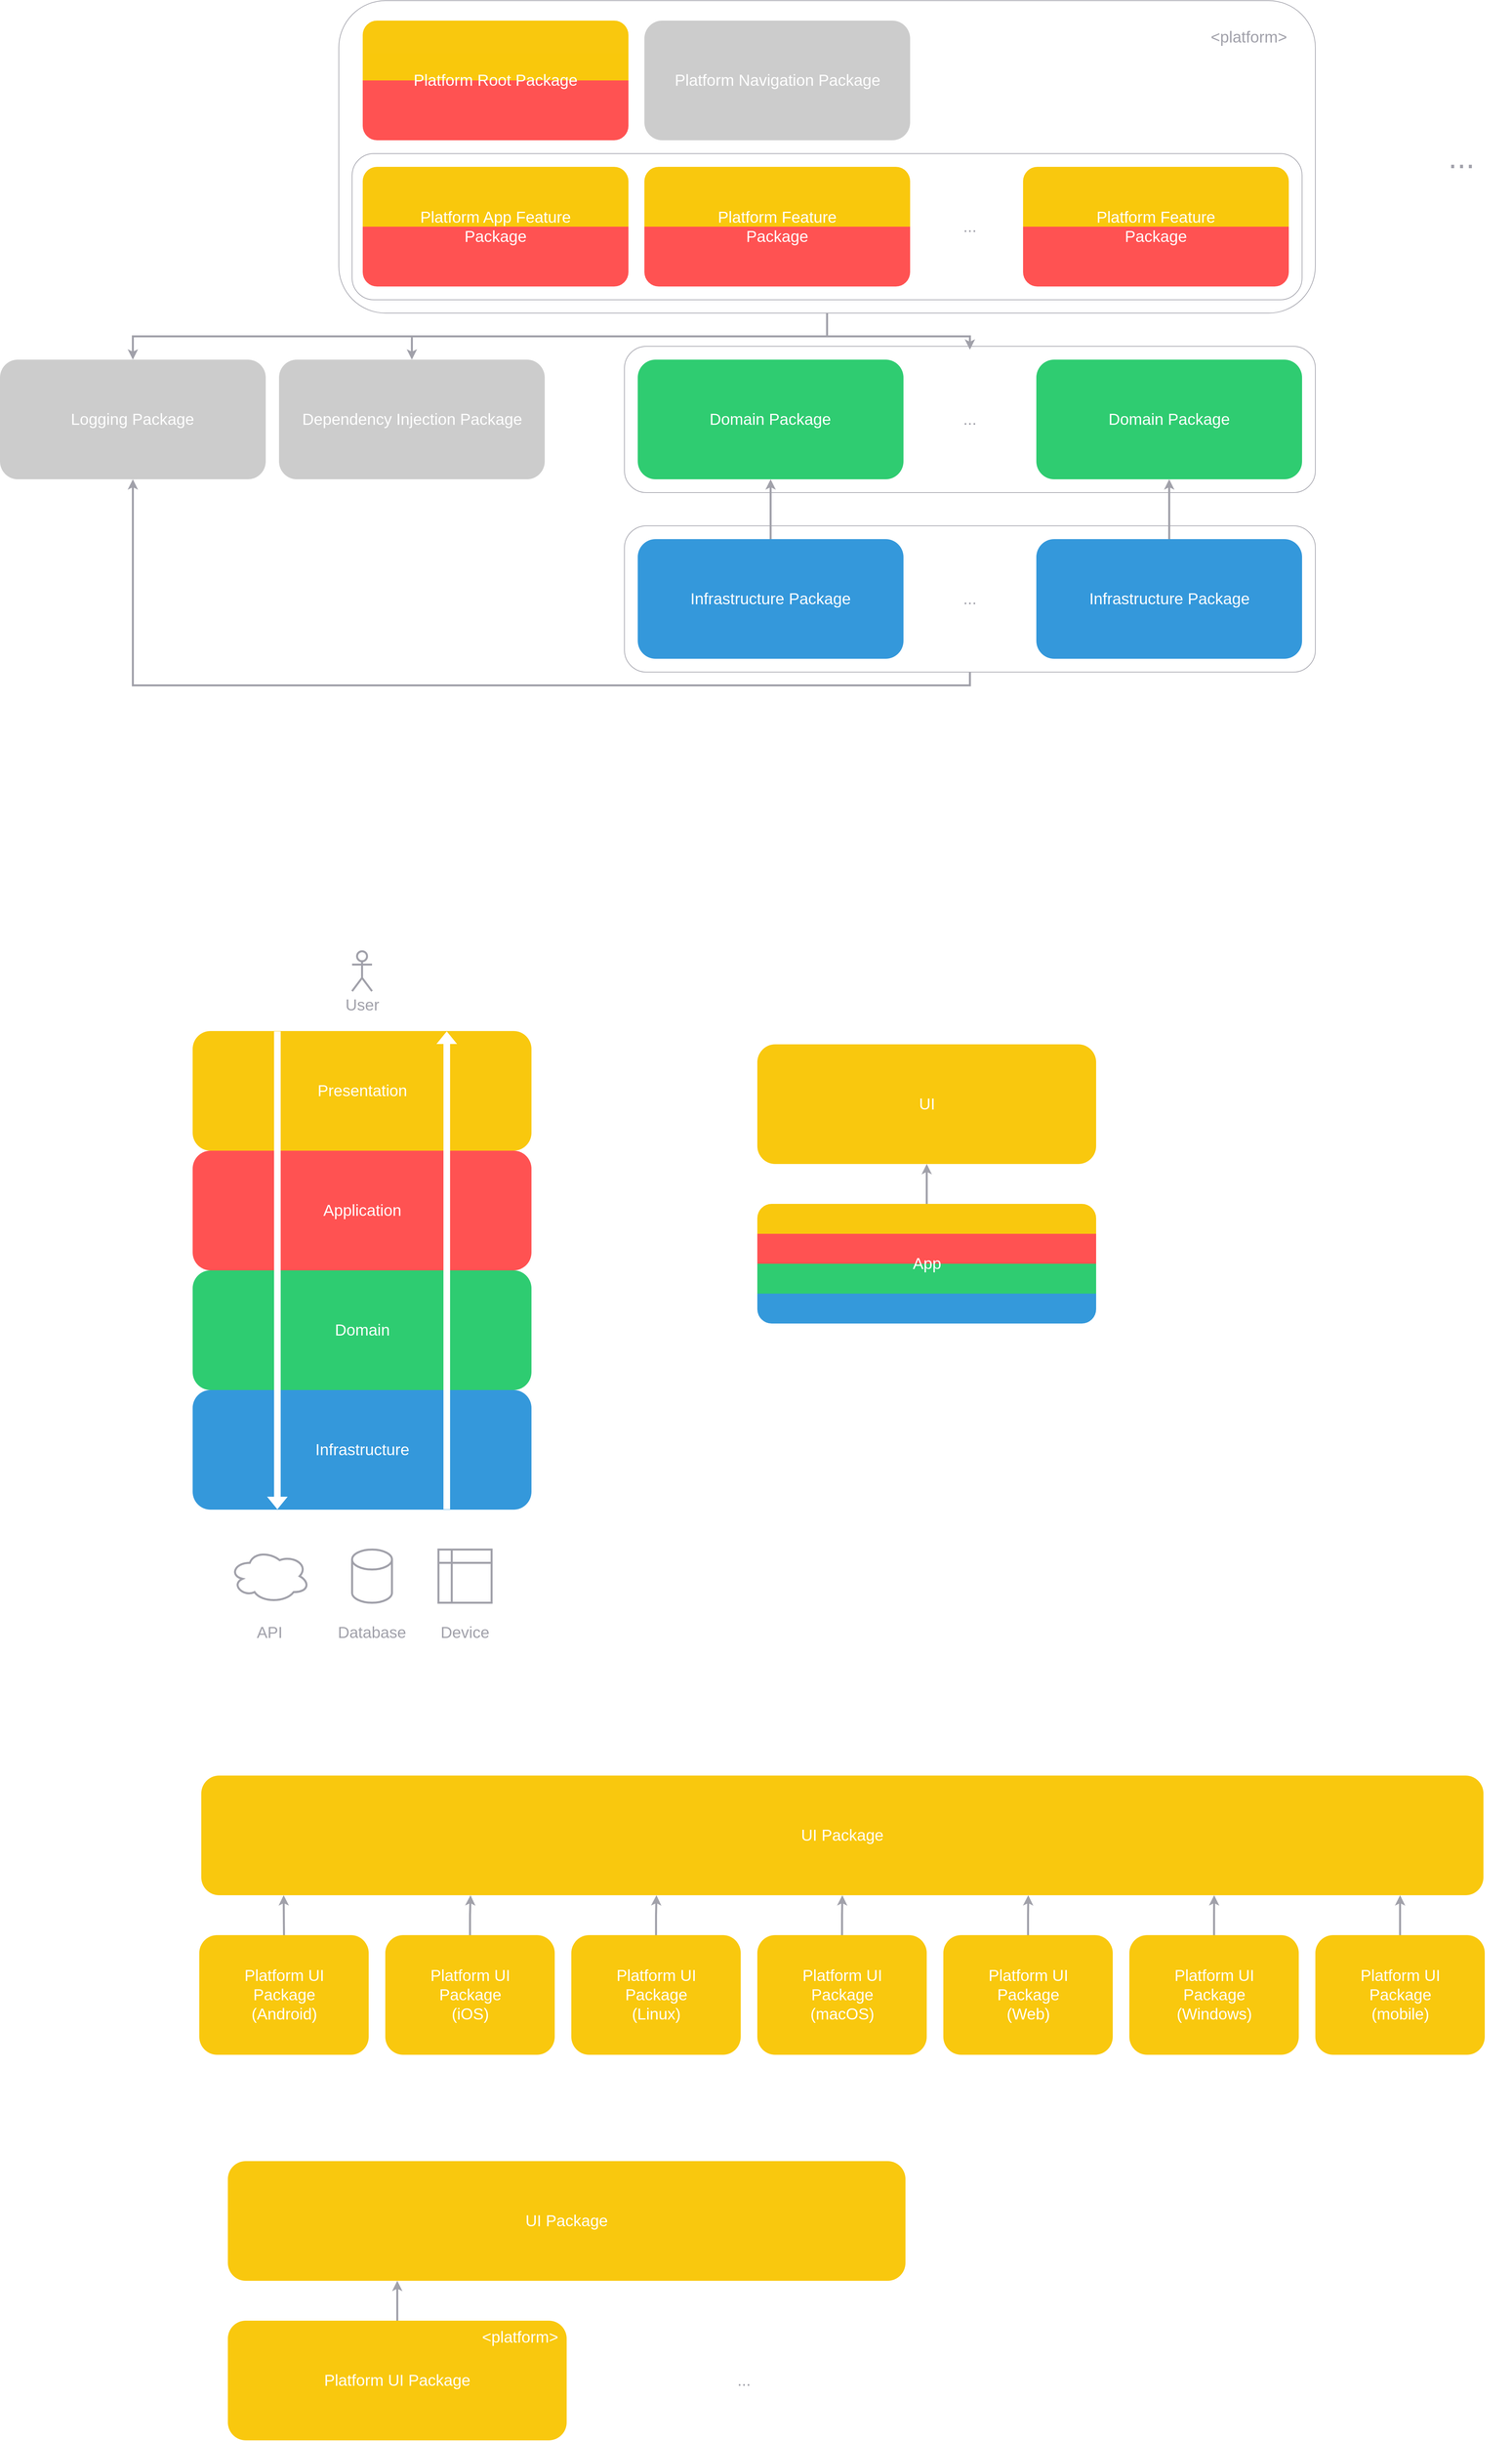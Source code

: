 <mxfile version="21.2.1" type="device">
  <diagram name="Seite-1" id="CQYHk89GWrRvfhB-j-TM">
    <mxGraphModel dx="7315" dy="4201" grid="1" gridSize="10" guides="1" tooltips="1" connect="1" arrows="1" fold="1" page="1" pageScale="1" pageWidth="827" pageHeight="1169" math="0" shadow="0">
      <root>
        <mxCell id="0" />
        <mxCell id="1" parent="0" />
        <mxCell id="Qa8hO3EmP1lbb9F087W9-24" value="" style="group" vertex="1" connectable="0" parent="1">
          <mxGeometry x="-3070" y="-680" width="510" height="1040" as="geometry" />
        </mxCell>
        <mxCell id="Qa8hO3EmP1lbb9F087W9-1" value="" style="group" vertex="1" connectable="0" parent="Qa8hO3EmP1lbb9F087W9-24">
          <mxGeometry y="120" width="510" height="720" as="geometry" />
        </mxCell>
        <mxCell id="Qa8hO3EmP1lbb9F087W9-2" value="" style="rounded=1;whiteSpace=wrap;html=1;fillColor=#F9C80E;strokeColor=none;" vertex="1" parent="Qa8hO3EmP1lbb9F087W9-1">
          <mxGeometry width="510" height="180" as="geometry" />
        </mxCell>
        <mxCell id="Qa8hO3EmP1lbb9F087W9-3" value="" style="rounded=1;whiteSpace=wrap;html=1;fillColor=#FF5252;strokeColor=none;" vertex="1" parent="Qa8hO3EmP1lbb9F087W9-1">
          <mxGeometry y="180" width="510" height="180" as="geometry" />
        </mxCell>
        <mxCell id="Qa8hO3EmP1lbb9F087W9-4" value="" style="rounded=1;whiteSpace=wrap;html=1;fillColor=#2ECC71;strokeColor=none;" vertex="1" parent="Qa8hO3EmP1lbb9F087W9-1">
          <mxGeometry y="360" width="510" height="180" as="geometry" />
        </mxCell>
        <mxCell id="Qa8hO3EmP1lbb9F087W9-5" value="" style="rounded=1;whiteSpace=wrap;html=1;fillColor=#3498DB;strokeColor=none;" vertex="1" parent="Qa8hO3EmP1lbb9F087W9-1">
          <mxGeometry y="540" width="510" height="180" as="geometry" />
        </mxCell>
        <mxCell id="Qa8hO3EmP1lbb9F087W9-6" value="&lt;font color=&quot;#ffffff&quot; style=&quot;font-size: 24px;&quot;&gt;Presentation&lt;/font&gt;" style="text;html=1;strokeColor=none;fillColor=none;align=center;verticalAlign=middle;whiteSpace=wrap;rounded=0;" vertex="1" parent="Qa8hO3EmP1lbb9F087W9-1">
          <mxGeometry x="172.5" y="75" width="165" height="30" as="geometry" />
        </mxCell>
        <mxCell id="Qa8hO3EmP1lbb9F087W9-7" value="&lt;font color=&quot;#ffffff&quot; style=&quot;font-size: 24px;&quot;&gt;Application&lt;/font&gt;" style="text;html=1;strokeColor=none;fillColor=none;align=center;verticalAlign=middle;whiteSpace=wrap;rounded=0;" vertex="1" parent="Qa8hO3EmP1lbb9F087W9-1">
          <mxGeometry x="172.5" y="255" width="165" height="30" as="geometry" />
        </mxCell>
        <mxCell id="Qa8hO3EmP1lbb9F087W9-8" value="&lt;font color=&quot;#ffffff&quot; style=&quot;font-size: 24px;&quot;&gt;Domain&lt;/font&gt;" style="text;html=1;strokeColor=none;fillColor=none;align=center;verticalAlign=middle;whiteSpace=wrap;rounded=0;" vertex="1" parent="Qa8hO3EmP1lbb9F087W9-1">
          <mxGeometry x="172.5" y="435" width="165" height="30" as="geometry" />
        </mxCell>
        <mxCell id="Qa8hO3EmP1lbb9F087W9-9" value="&lt;font color=&quot;#ffffff&quot; style=&quot;font-size: 24px;&quot;&gt;Infrastructure&lt;/font&gt;" style="text;html=1;strokeColor=none;fillColor=none;align=center;verticalAlign=middle;whiteSpace=wrap;rounded=0;" vertex="1" parent="Qa8hO3EmP1lbb9F087W9-1">
          <mxGeometry x="172.5" y="615" width="165" height="30" as="geometry" />
        </mxCell>
        <mxCell id="Qa8hO3EmP1lbb9F087W9-10" value="" style="shape=flexArrow;endArrow=classic;html=1;rounded=0;exitX=0.25;exitY=0;exitDx=0;exitDy=0;entryX=0.25;entryY=1;entryDx=0;entryDy=0;fillColor=default;strokeColor=none;" edge="1" parent="Qa8hO3EmP1lbb9F087W9-1" source="Qa8hO3EmP1lbb9F087W9-2" target="Qa8hO3EmP1lbb9F087W9-5">
          <mxGeometry width="50" height="50" relative="1" as="geometry">
            <mxPoint x="450" y="390" as="sourcePoint" />
            <mxPoint x="500" y="340" as="targetPoint" />
          </mxGeometry>
        </mxCell>
        <mxCell id="Qa8hO3EmP1lbb9F087W9-11" value="" style="shape=flexArrow;endArrow=classic;html=1;rounded=0;exitX=0.75;exitY=1;exitDx=0;exitDy=0;entryX=0.75;entryY=0;entryDx=0;entryDy=0;strokeColor=none;fillColor=default;" edge="1" parent="Qa8hO3EmP1lbb9F087W9-1" source="Qa8hO3EmP1lbb9F087W9-5" target="Qa8hO3EmP1lbb9F087W9-2">
          <mxGeometry width="50" height="50" relative="1" as="geometry">
            <mxPoint x="450" y="390" as="sourcePoint" />
            <mxPoint x="500" y="340" as="targetPoint" />
          </mxGeometry>
        </mxCell>
        <mxCell id="Qa8hO3EmP1lbb9F087W9-12" value="&lt;font color=&quot;#a1a1aa&quot; style=&quot;font-size: 24px;&quot;&gt;User&lt;/font&gt;" style="shape=umlActor;verticalLabelPosition=bottom;verticalAlign=top;html=1;outlineConnect=0;strokeWidth=3;strokeColor=#A1A1AA;fillColor=none;" vertex="1" parent="Qa8hO3EmP1lbb9F087W9-24">
          <mxGeometry x="240" width="30" height="60" as="geometry" />
        </mxCell>
        <mxCell id="Qa8hO3EmP1lbb9F087W9-15" value="" style="ellipse;shape=cloud;whiteSpace=wrap;html=1;strokeWidth=3;strokeColor=#A1A1AA;fillColor=none;" vertex="1" parent="Qa8hO3EmP1lbb9F087W9-24">
          <mxGeometry x="56" y="900" width="120" height="80" as="geometry" />
        </mxCell>
        <mxCell id="Qa8hO3EmP1lbb9F087W9-16" value="" style="shape=cylinder3;whiteSpace=wrap;html=1;boundedLbl=1;backgroundOutline=1;size=15;strokeWidth=3;strokeColor=#A1A1AA;fillColor=none;" vertex="1" parent="Qa8hO3EmP1lbb9F087W9-24">
          <mxGeometry x="240" y="900" width="60" height="80" as="geometry" />
        </mxCell>
        <mxCell id="Qa8hO3EmP1lbb9F087W9-17" value="" style="shape=internalStorage;whiteSpace=wrap;html=1;backgroundOutline=1;strokeWidth=3;strokeColor=#A1A1AA;fillColor=none;" vertex="1" parent="Qa8hO3EmP1lbb9F087W9-24">
          <mxGeometry x="370" y="900" width="80" height="80" as="geometry" />
        </mxCell>
        <mxCell id="Qa8hO3EmP1lbb9F087W9-18" value="&lt;font color=&quot;#a1a1aa&quot; style=&quot;font-size: 24px;&quot;&gt;API&lt;/font&gt;" style="text;html=1;strokeColor=none;fillColor=none;align=center;verticalAlign=middle;whiteSpace=wrap;rounded=0;" vertex="1" parent="Qa8hO3EmP1lbb9F087W9-24">
          <mxGeometry x="86" y="1010" width="60" height="30" as="geometry" />
        </mxCell>
        <mxCell id="Qa8hO3EmP1lbb9F087W9-22" value="&lt;font color=&quot;#a1a1aa&quot; style=&quot;font-size: 24px;&quot;&gt;Database&lt;/font&gt;" style="text;html=1;strokeColor=none;fillColor=none;align=center;verticalAlign=middle;whiteSpace=wrap;rounded=0;" vertex="1" parent="Qa8hO3EmP1lbb9F087W9-24">
          <mxGeometry x="240" y="1010" width="60" height="30" as="geometry" />
        </mxCell>
        <mxCell id="Qa8hO3EmP1lbb9F087W9-23" value="&lt;span style=&quot;font-size: 24px;&quot;&gt;&lt;font color=&quot;#a1a1aa&quot;&gt;Device&lt;/font&gt;&lt;/span&gt;" style="text;html=1;strokeColor=none;fillColor=none;align=center;verticalAlign=middle;whiteSpace=wrap;rounded=0;" vertex="1" parent="Qa8hO3EmP1lbb9F087W9-24">
          <mxGeometry x="380" y="1010" width="60" height="30" as="geometry" />
        </mxCell>
        <mxCell id="Qa8hO3EmP1lbb9F087W9-37" value="" style="group" vertex="1" connectable="0" parent="1">
          <mxGeometry x="-2220" y="-540" width="510" height="420" as="geometry" />
        </mxCell>
        <mxCell id="Qa8hO3EmP1lbb9F087W9-33" value="" style="group" vertex="1" connectable="0" parent="Qa8hO3EmP1lbb9F087W9-37">
          <mxGeometry width="510" height="180" as="geometry" />
        </mxCell>
        <mxCell id="Qa8hO3EmP1lbb9F087W9-25" value="" style="rounded=1;whiteSpace=wrap;html=1;fillColor=#F9C80E;strokeColor=none;" vertex="1" parent="Qa8hO3EmP1lbb9F087W9-33">
          <mxGeometry width="510" height="180" as="geometry" />
        </mxCell>
        <mxCell id="Qa8hO3EmP1lbb9F087W9-32" value="&lt;font color=&quot;#ffffff&quot; style=&quot;font-size: 24px;&quot;&gt;UI&lt;/font&gt;" style="text;html=1;strokeColor=none;fillColor=none;align=center;verticalAlign=middle;whiteSpace=wrap;rounded=0;" vertex="1" parent="Qa8hO3EmP1lbb9F087W9-33">
          <mxGeometry x="172.5" y="75" width="165" height="30" as="geometry" />
        </mxCell>
        <mxCell id="Qa8hO3EmP1lbb9F087W9-35" value="" style="group;rounded=1;" vertex="1" connectable="0" parent="Qa8hO3EmP1lbb9F087W9-37">
          <mxGeometry y="240" width="510" height="180" as="geometry" />
        </mxCell>
        <mxCell id="Qa8hO3EmP1lbb9F087W9-28" value="" style="rounded=1;whiteSpace=wrap;html=1;fillColor=#3499db;strokeColor=none;container=0;arcSize=24;" vertex="1" parent="Qa8hO3EmP1lbb9F087W9-35">
          <mxGeometry y="90" width="510" height="90" as="geometry" />
        </mxCell>
        <mxCell id="Qa8hO3EmP1lbb9F087W9-29" value="" style="rounded=1;whiteSpace=wrap;html=1;fillColor=#F9C80E;strokeColor=none;container=0;arcSize=24;" vertex="1" parent="Qa8hO3EmP1lbb9F087W9-35">
          <mxGeometry width="510" height="90" as="geometry" />
        </mxCell>
        <mxCell id="Qa8hO3EmP1lbb9F087W9-27" value="" style="rounded=0;whiteSpace=wrap;html=1;fillColor=#2fcc71;strokeColor=none;container=0;" vertex="1" parent="Qa8hO3EmP1lbb9F087W9-35">
          <mxGeometry y="90" width="510" height="45" as="geometry" />
        </mxCell>
        <mxCell id="Qa8hO3EmP1lbb9F087W9-26" value="" style="rounded=0;whiteSpace=wrap;html=1;fillColor=#FF5252;strokeColor=none;container=0;" vertex="1" parent="Qa8hO3EmP1lbb9F087W9-35">
          <mxGeometry y="45" width="510" height="45" as="geometry" />
        </mxCell>
        <mxCell id="Qa8hO3EmP1lbb9F087W9-31" value="&lt;font color=&quot;#ffffff&quot; style=&quot;font-size: 24px;&quot;&gt;App&lt;/font&gt;" style="text;html=1;strokeColor=none;fillColor=none;align=center;verticalAlign=middle;whiteSpace=wrap;rounded=0;container=0;" vertex="1" parent="Qa8hO3EmP1lbb9F087W9-35">
          <mxGeometry x="172.5" y="75" width="165" height="30" as="geometry" />
        </mxCell>
        <mxCell id="Qa8hO3EmP1lbb9F087W9-36" style="edgeStyle=orthogonalEdgeStyle;rounded=0;orthogonalLoop=1;jettySize=auto;html=1;exitX=0.5;exitY=0;exitDx=0;exitDy=0;entryX=0.5;entryY=1;entryDx=0;entryDy=0;strokeWidth=3;strokeColor=#A1A1AA;" edge="1" parent="Qa8hO3EmP1lbb9F087W9-37" source="Qa8hO3EmP1lbb9F087W9-29" target="Qa8hO3EmP1lbb9F087W9-25">
          <mxGeometry relative="1" as="geometry" />
        </mxCell>
        <mxCell id="Qa8hO3EmP1lbb9F087W9-80" value="" style="group" vertex="1" connectable="0" parent="1">
          <mxGeometry x="-3060" y="560" width="1935" height="420" as="geometry" />
        </mxCell>
        <mxCell id="Qa8hO3EmP1lbb9F087W9-39" value="" style="group" vertex="1" connectable="0" parent="Qa8hO3EmP1lbb9F087W9-80">
          <mxGeometry x="3" width="1930" height="180" as="geometry" />
        </mxCell>
        <mxCell id="Qa8hO3EmP1lbb9F087W9-40" value="" style="rounded=1;whiteSpace=wrap;html=1;fillColor=#F9C80E;strokeColor=none;" vertex="1" parent="Qa8hO3EmP1lbb9F087W9-39">
          <mxGeometry width="1930" height="180" as="geometry" />
        </mxCell>
        <mxCell id="Qa8hO3EmP1lbb9F087W9-41" value="&lt;font color=&quot;#ffffff&quot; style=&quot;font-size: 24px;&quot;&gt;UI Package&lt;/font&gt;" style="text;html=1;strokeColor=none;fillColor=none;align=center;verticalAlign=middle;whiteSpace=wrap;rounded=0;" vertex="1" parent="Qa8hO3EmP1lbb9F087W9-39">
          <mxGeometry x="652.794" y="75" width="624.412" height="30" as="geometry" />
        </mxCell>
        <mxCell id="Qa8hO3EmP1lbb9F087W9-43" value="" style="group" vertex="1" connectable="0" parent="Qa8hO3EmP1lbb9F087W9-80">
          <mxGeometry y="240" width="255" height="180" as="geometry" />
        </mxCell>
        <mxCell id="Qa8hO3EmP1lbb9F087W9-44" value="" style="rounded=1;whiteSpace=wrap;html=1;fillColor=#F9C80E;strokeColor=none;" vertex="1" parent="Qa8hO3EmP1lbb9F087W9-43">
          <mxGeometry width="255" height="180" as="geometry" />
        </mxCell>
        <mxCell id="Qa8hO3EmP1lbb9F087W9-45" value="&lt;font color=&quot;#ffffff&quot; style=&quot;font-size: 24px;&quot;&gt;Platform UI Package (Android)&lt;/font&gt;" style="text;html=1;strokeColor=none;fillColor=none;align=center;verticalAlign=middle;whiteSpace=wrap;rounded=0;" vertex="1" parent="Qa8hO3EmP1lbb9F087W9-43">
          <mxGeometry x="55.63" y="75" width="143.75" height="30" as="geometry" />
        </mxCell>
        <mxCell id="Qa8hO3EmP1lbb9F087W9-47" value="" style="group" vertex="1" connectable="0" parent="Qa8hO3EmP1lbb9F087W9-80">
          <mxGeometry x="280" y="240" width="255" height="180" as="geometry" />
        </mxCell>
        <mxCell id="Qa8hO3EmP1lbb9F087W9-48" value="" style="rounded=1;whiteSpace=wrap;html=1;fillColor=#F9C80E;strokeColor=none;" vertex="1" parent="Qa8hO3EmP1lbb9F087W9-47">
          <mxGeometry width="255" height="180" as="geometry" />
        </mxCell>
        <mxCell id="Qa8hO3EmP1lbb9F087W9-49" value="&lt;font color=&quot;#ffffff&quot; style=&quot;font-size: 24px;&quot;&gt;Platform UI Package (iOS)&lt;/font&gt;" style="text;html=1;strokeColor=none;fillColor=none;align=center;verticalAlign=middle;whiteSpace=wrap;rounded=0;" vertex="1" parent="Qa8hO3EmP1lbb9F087W9-47">
          <mxGeometry x="55.63" y="75" width="143.75" height="30" as="geometry" />
        </mxCell>
        <mxCell id="Qa8hO3EmP1lbb9F087W9-50" value="" style="group" vertex="1" connectable="0" parent="Qa8hO3EmP1lbb9F087W9-80">
          <mxGeometry x="560" y="240" width="255" height="180" as="geometry" />
        </mxCell>
        <mxCell id="Qa8hO3EmP1lbb9F087W9-51" value="" style="rounded=1;whiteSpace=wrap;html=1;fillColor=#F9C80E;strokeColor=none;" vertex="1" parent="Qa8hO3EmP1lbb9F087W9-50">
          <mxGeometry width="255" height="180" as="geometry" />
        </mxCell>
        <mxCell id="Qa8hO3EmP1lbb9F087W9-52" value="&lt;font color=&quot;#ffffff&quot; style=&quot;font-size: 24px;&quot;&gt;Platform UI Package (Linux)&lt;/font&gt;" style="text;html=1;strokeColor=none;fillColor=none;align=center;verticalAlign=middle;whiteSpace=wrap;rounded=0;" vertex="1" parent="Qa8hO3EmP1lbb9F087W9-50">
          <mxGeometry x="55.63" y="75" width="143.75" height="30" as="geometry" />
        </mxCell>
        <mxCell id="Qa8hO3EmP1lbb9F087W9-53" value="" style="group" vertex="1" connectable="0" parent="Qa8hO3EmP1lbb9F087W9-80">
          <mxGeometry x="840" y="240" width="255" height="180" as="geometry" />
        </mxCell>
        <mxCell id="Qa8hO3EmP1lbb9F087W9-54" value="" style="rounded=1;whiteSpace=wrap;html=1;fillColor=#F9C80E;strokeColor=none;" vertex="1" parent="Qa8hO3EmP1lbb9F087W9-53">
          <mxGeometry width="255" height="180" as="geometry" />
        </mxCell>
        <mxCell id="Qa8hO3EmP1lbb9F087W9-55" value="&lt;font color=&quot;#ffffff&quot; style=&quot;font-size: 24px;&quot;&gt;Platform UI Package (macOS)&lt;/font&gt;" style="text;html=1;strokeColor=none;fillColor=none;align=center;verticalAlign=middle;whiteSpace=wrap;rounded=0;" vertex="1" parent="Qa8hO3EmP1lbb9F087W9-53">
          <mxGeometry x="55.63" y="75" width="143.75" height="30" as="geometry" />
        </mxCell>
        <mxCell id="Qa8hO3EmP1lbb9F087W9-56" value="" style="group" vertex="1" connectable="0" parent="Qa8hO3EmP1lbb9F087W9-80">
          <mxGeometry x="1120" y="240" width="255" height="180" as="geometry" />
        </mxCell>
        <mxCell id="Qa8hO3EmP1lbb9F087W9-57" value="" style="rounded=1;whiteSpace=wrap;html=1;fillColor=#F9C80E;strokeColor=none;" vertex="1" parent="Qa8hO3EmP1lbb9F087W9-56">
          <mxGeometry width="255" height="180" as="geometry" />
        </mxCell>
        <mxCell id="Qa8hO3EmP1lbb9F087W9-58" value="&lt;font color=&quot;#ffffff&quot; style=&quot;font-size: 24px;&quot;&gt;Platform UI Package (Web)&lt;/font&gt;" style="text;html=1;strokeColor=none;fillColor=none;align=center;verticalAlign=middle;whiteSpace=wrap;rounded=0;" vertex="1" parent="Qa8hO3EmP1lbb9F087W9-56">
          <mxGeometry x="55.63" y="75" width="143.75" height="30" as="geometry" />
        </mxCell>
        <mxCell id="Qa8hO3EmP1lbb9F087W9-59" value="" style="group" vertex="1" connectable="0" parent="Qa8hO3EmP1lbb9F087W9-80">
          <mxGeometry x="1400" y="240" width="255" height="180" as="geometry" />
        </mxCell>
        <mxCell id="Qa8hO3EmP1lbb9F087W9-60" value="" style="rounded=1;whiteSpace=wrap;html=1;fillColor=#F9C80E;strokeColor=none;" vertex="1" parent="Qa8hO3EmP1lbb9F087W9-59">
          <mxGeometry width="255" height="180" as="geometry" />
        </mxCell>
        <mxCell id="Qa8hO3EmP1lbb9F087W9-61" value="&lt;font color=&quot;#ffffff&quot; style=&quot;font-size: 24px;&quot;&gt;Platform UI Package (Windows)&lt;/font&gt;" style="text;html=1;strokeColor=none;fillColor=none;align=center;verticalAlign=middle;whiteSpace=wrap;rounded=0;" vertex="1" parent="Qa8hO3EmP1lbb9F087W9-59">
          <mxGeometry x="55.63" y="75" width="143.75" height="30" as="geometry" />
        </mxCell>
        <mxCell id="Qa8hO3EmP1lbb9F087W9-62" value="" style="group" vertex="1" connectable="0" parent="Qa8hO3EmP1lbb9F087W9-80">
          <mxGeometry x="1680" y="240" width="255" height="180" as="geometry" />
        </mxCell>
        <mxCell id="Qa8hO3EmP1lbb9F087W9-63" value="" style="rounded=1;whiteSpace=wrap;html=1;fillColor=#F9C80E;strokeColor=none;" vertex="1" parent="Qa8hO3EmP1lbb9F087W9-62">
          <mxGeometry width="255" height="180" as="geometry" />
        </mxCell>
        <mxCell id="Qa8hO3EmP1lbb9F087W9-64" value="&lt;font color=&quot;#ffffff&quot; style=&quot;font-size: 24px;&quot;&gt;Platform UI Package (mobile)&lt;/font&gt;" style="text;html=1;strokeColor=none;fillColor=none;align=center;verticalAlign=middle;whiteSpace=wrap;rounded=0;" vertex="1" parent="Qa8hO3EmP1lbb9F087W9-62">
          <mxGeometry x="55.63" y="75" width="143.75" height="30" as="geometry" />
        </mxCell>
        <mxCell id="Qa8hO3EmP1lbb9F087W9-69" style="edgeStyle=orthogonalEdgeStyle;rounded=0;orthogonalLoop=1;jettySize=auto;html=1;exitX=0.5;exitY=0;exitDx=0;exitDy=0;strokeWidth=3;strokeColor=#A1A1AA;" edge="1" parent="Qa8hO3EmP1lbb9F087W9-80" source="Qa8hO3EmP1lbb9F087W9-44">
          <mxGeometry relative="1" as="geometry">
            <mxPoint x="127" y="180" as="targetPoint" />
          </mxGeometry>
        </mxCell>
        <mxCell id="Qa8hO3EmP1lbb9F087W9-72" style="edgeStyle=orthogonalEdgeStyle;rounded=0;orthogonalLoop=1;jettySize=auto;html=1;exitX=0.5;exitY=0;exitDx=0;exitDy=0;entryX=0.21;entryY=1;entryDx=0;entryDy=0;entryPerimeter=0;strokeWidth=3;strokeColor=#A1A1AA;" edge="1" parent="Qa8hO3EmP1lbb9F087W9-80" source="Qa8hO3EmP1lbb9F087W9-48" target="Qa8hO3EmP1lbb9F087W9-40">
          <mxGeometry relative="1" as="geometry" />
        </mxCell>
        <mxCell id="Qa8hO3EmP1lbb9F087W9-73" style="edgeStyle=orthogonalEdgeStyle;rounded=0;orthogonalLoop=1;jettySize=auto;html=1;exitX=0.5;exitY=0;exitDx=0;exitDy=0;entryX=0.355;entryY=1;entryDx=0;entryDy=0;entryPerimeter=0;strokeWidth=3;strokeColor=#A1A1AA;" edge="1" parent="Qa8hO3EmP1lbb9F087W9-80" source="Qa8hO3EmP1lbb9F087W9-51" target="Qa8hO3EmP1lbb9F087W9-40">
          <mxGeometry relative="1" as="geometry" />
        </mxCell>
        <mxCell id="Qa8hO3EmP1lbb9F087W9-74" style="edgeStyle=orthogonalEdgeStyle;rounded=0;orthogonalLoop=1;jettySize=auto;html=1;exitX=0.5;exitY=0;exitDx=0;exitDy=0;entryX=0.5;entryY=1;entryDx=0;entryDy=0;strokeWidth=3;strokeColor=#A1A1AA;" edge="1" parent="Qa8hO3EmP1lbb9F087W9-80" source="Qa8hO3EmP1lbb9F087W9-54" target="Qa8hO3EmP1lbb9F087W9-40">
          <mxGeometry relative="1" as="geometry" />
        </mxCell>
        <mxCell id="Qa8hO3EmP1lbb9F087W9-76" style="edgeStyle=orthogonalEdgeStyle;rounded=0;orthogonalLoop=1;jettySize=auto;html=1;exitX=0.5;exitY=0;exitDx=0;exitDy=0;entryX=0.79;entryY=1;entryDx=0;entryDy=0;entryPerimeter=0;strokeWidth=3;strokeColor=#A1A1AA;" edge="1" parent="Qa8hO3EmP1lbb9F087W9-80" source="Qa8hO3EmP1lbb9F087W9-60" target="Qa8hO3EmP1lbb9F087W9-40">
          <mxGeometry relative="1" as="geometry" />
        </mxCell>
        <mxCell id="Qa8hO3EmP1lbb9F087W9-77" style="edgeStyle=orthogonalEdgeStyle;rounded=0;orthogonalLoop=1;jettySize=auto;html=1;exitX=0.5;exitY=0;exitDx=0;exitDy=0;entryX=0.935;entryY=1;entryDx=0;entryDy=0;entryPerimeter=0;strokeWidth=3;strokeColor=#A1A1AA;" edge="1" parent="Qa8hO3EmP1lbb9F087W9-80" source="Qa8hO3EmP1lbb9F087W9-63" target="Qa8hO3EmP1lbb9F087W9-40">
          <mxGeometry relative="1" as="geometry" />
        </mxCell>
        <mxCell id="Qa8hO3EmP1lbb9F087W9-79" style="edgeStyle=orthogonalEdgeStyle;rounded=0;orthogonalLoop=1;jettySize=auto;html=1;exitX=0.5;exitY=0;exitDx=0;exitDy=0;entryX=0.645;entryY=1;entryDx=0;entryDy=0;entryPerimeter=0;strokeWidth=3;strokeColor=#A1A1AA;" edge="1" parent="Qa8hO3EmP1lbb9F087W9-80" source="Qa8hO3EmP1lbb9F087W9-57" target="Qa8hO3EmP1lbb9F087W9-40">
          <mxGeometry relative="1" as="geometry" />
        </mxCell>
        <mxCell id="Qa8hO3EmP1lbb9F087W9-169" value="" style="group" vertex="1" connectable="0" parent="1">
          <mxGeometry x="-3020" y="1140" width="1935" height="420" as="geometry" />
        </mxCell>
        <mxCell id="Qa8hO3EmP1lbb9F087W9-170" value="" style="group" vertex="1" connectable="0" parent="Qa8hO3EmP1lbb9F087W9-169">
          <mxGeometry x="3" width="1020" height="180" as="geometry" />
        </mxCell>
        <mxCell id="Qa8hO3EmP1lbb9F087W9-171" value="" style="rounded=1;whiteSpace=wrap;html=1;fillColor=#F9C80E;strokeColor=none;" vertex="1" parent="Qa8hO3EmP1lbb9F087W9-170">
          <mxGeometry width="1020" height="180" as="geometry" />
        </mxCell>
        <mxCell id="Qa8hO3EmP1lbb9F087W9-172" value="&lt;font color=&quot;#ffffff&quot; style=&quot;font-size: 24px;&quot;&gt;UI Package&lt;/font&gt;" style="text;html=1;strokeColor=none;fillColor=none;align=center;verticalAlign=middle;whiteSpace=wrap;rounded=0;" vertex="1" parent="Qa8hO3EmP1lbb9F087W9-170">
          <mxGeometry x="345" y="75" width="330.0" height="30" as="geometry" />
        </mxCell>
        <mxCell id="Qa8hO3EmP1lbb9F087W9-173" value="" style="group" vertex="1" connectable="0" parent="Qa8hO3EmP1lbb9F087W9-169">
          <mxGeometry x="3" y="240" width="510" height="180" as="geometry" />
        </mxCell>
        <mxCell id="Qa8hO3EmP1lbb9F087W9-174" value="" style="rounded=1;whiteSpace=wrap;html=1;fillColor=#F9C80E;strokeColor=none;" vertex="1" parent="Qa8hO3EmP1lbb9F087W9-173">
          <mxGeometry width="510" height="180" as="geometry" />
        </mxCell>
        <mxCell id="Qa8hO3EmP1lbb9F087W9-175" value="&lt;font color=&quot;#ffffff&quot; style=&quot;font-size: 24px;&quot;&gt;Platform UI Package&lt;/font&gt;" style="text;html=1;strokeColor=none;fillColor=none;align=center;verticalAlign=middle;whiteSpace=wrap;rounded=0;" vertex="1" parent="Qa8hO3EmP1lbb9F087W9-173">
          <mxGeometry x="111.26" y="75" width="287.5" height="30" as="geometry" />
        </mxCell>
        <mxCell id="Qa8hO3EmP1lbb9F087W9-207" value="&lt;font color=&quot;#ffffff&quot; style=&quot;font-size: 24px;&quot;&gt;&amp;lt;platform&amp;gt;&lt;/font&gt;" style="text;html=1;strokeColor=none;fillColor=none;align=center;verticalAlign=middle;whiteSpace=wrap;rounded=0;" vertex="1" parent="Qa8hO3EmP1lbb9F087W9-173">
          <mxGeometry x="380" y="10" width="120" height="30" as="geometry" />
        </mxCell>
        <mxCell id="Qa8hO3EmP1lbb9F087W9-194" style="edgeStyle=orthogonalEdgeStyle;rounded=0;orthogonalLoop=1;jettySize=auto;html=1;exitX=0.5;exitY=0;exitDx=0;exitDy=0;strokeWidth=3;strokeColor=#A1A1AA;entryX=0.25;entryY=1;entryDx=0;entryDy=0;" edge="1" parent="Qa8hO3EmP1lbb9F087W9-169" source="Qa8hO3EmP1lbb9F087W9-174" target="Qa8hO3EmP1lbb9F087W9-171">
          <mxGeometry relative="1" as="geometry">
            <mxPoint x="127" y="180" as="targetPoint" />
          </mxGeometry>
        </mxCell>
        <mxCell id="Qa8hO3EmP1lbb9F087W9-208" value="&lt;font style=&quot;font-size: 24px;&quot; color=&quot;#a1a1aa&quot;&gt;...&lt;/font&gt;" style="text;html=1;strokeColor=none;fillColor=none;align=center;verticalAlign=middle;whiteSpace=wrap;rounded=0;" vertex="1" parent="Qa8hO3EmP1lbb9F087W9-169">
          <mxGeometry x="750" y="315" width="60" height="30" as="geometry" />
        </mxCell>
        <mxCell id="Qa8hO3EmP1lbb9F087W9-210" value="" style="group" vertex="1" connectable="0" parent="1">
          <mxGeometry x="-3360" y="-2110" width="2230" height="1010" as="geometry" />
        </mxCell>
        <mxCell id="Qa8hO3EmP1lbb9F087W9-211" value="" style="group" vertex="1" connectable="0" parent="Qa8hO3EmP1lbb9F087W9-210">
          <mxGeometry width="1980" height="1010" as="geometry" />
        </mxCell>
        <mxCell id="Qa8hO3EmP1lbb9F087W9-212" style="edgeStyle=orthogonalEdgeStyle;rounded=0;orthogonalLoop=1;jettySize=auto;html=1;exitX=0.5;exitY=1;exitDx=0;exitDy=0;strokeWidth=3;strokeColor=#A1A1AA;" edge="1" parent="Qa8hO3EmP1lbb9F087W9-211">
          <mxGeometry relative="1" as="geometry">
            <mxPoint x="1245" y="475" as="sourcePoint" />
            <mxPoint x="1460" y="525" as="targetPoint" />
            <Array as="points">
              <mxPoint x="1245" y="505" />
              <mxPoint x="1460" y="505" />
            </Array>
          </mxGeometry>
        </mxCell>
        <mxCell id="Qa8hO3EmP1lbb9F087W9-213" value="" style="rounded=1;whiteSpace=wrap;html=1;fillColor=none;strokeColor=#A1A1AA;container=0;" vertex="1" parent="Qa8hO3EmP1lbb9F087W9-211">
          <mxGeometry x="510" width="1470" height="470" as="geometry" />
        </mxCell>
        <mxCell id="Qa8hO3EmP1lbb9F087W9-214" value="" style="rounded=1;whiteSpace=wrap;html=1;fillColor=none;strokeColor=#A1A1AA;container=0;" vertex="1" parent="Qa8hO3EmP1lbb9F087W9-211">
          <mxGeometry x="530" y="230" width="1430" height="220" as="geometry" />
        </mxCell>
        <mxCell id="Qa8hO3EmP1lbb9F087W9-215" value="" style="group" vertex="1" connectable="0" parent="Qa8hO3EmP1lbb9F087W9-211">
          <mxGeometry y="540" width="400" height="180" as="geometry" />
        </mxCell>
        <mxCell id="Qa8hO3EmP1lbb9F087W9-216" value="" style="rounded=1;whiteSpace=wrap;html=1;fillColor=#CCCCCC;strokeColor=none;" vertex="1" parent="Qa8hO3EmP1lbb9F087W9-215">
          <mxGeometry width="400" height="180" as="geometry" />
        </mxCell>
        <mxCell id="Qa8hO3EmP1lbb9F087W9-217" value="&lt;font color=&quot;#ffffff&quot; style=&quot;font-size: 24px;&quot;&gt;Logging Package&lt;/font&gt;" style="text;html=1;strokeColor=none;fillColor=none;align=center;verticalAlign=middle;whiteSpace=wrap;rounded=0;" vertex="1" parent="Qa8hO3EmP1lbb9F087W9-215">
          <mxGeometry x="92.35" y="75" width="215.29" height="30" as="geometry" />
        </mxCell>
        <mxCell id="Qa8hO3EmP1lbb9F087W9-218" style="edgeStyle=orthogonalEdgeStyle;rounded=0;orthogonalLoop=1;jettySize=auto;html=1;exitX=0.5;exitY=1;exitDx=0;exitDy=0;strokeWidth=3;strokeColor=#A1A1AA;" edge="1" parent="Qa8hO3EmP1lbb9F087W9-211" source="Qa8hO3EmP1lbb9F087W9-213" target="Qa8hO3EmP1lbb9F087W9-216">
          <mxGeometry relative="1" as="geometry" />
        </mxCell>
        <mxCell id="Qa8hO3EmP1lbb9F087W9-219" value="" style="group" vertex="1" connectable="0" parent="Qa8hO3EmP1lbb9F087W9-211">
          <mxGeometry x="420" y="540" width="400" height="180" as="geometry" />
        </mxCell>
        <mxCell id="Qa8hO3EmP1lbb9F087W9-220" value="" style="rounded=1;whiteSpace=wrap;html=1;fillColor=#CCCCCC;strokeColor=none;" vertex="1" parent="Qa8hO3EmP1lbb9F087W9-219">
          <mxGeometry width="400" height="180" as="geometry" />
        </mxCell>
        <mxCell id="Qa8hO3EmP1lbb9F087W9-221" value="&lt;font color=&quot;#ffffff&quot; style=&quot;font-size: 24px;&quot;&gt;Dependency Injection Package&lt;/font&gt;" style="text;html=1;strokeColor=none;fillColor=none;align=center;verticalAlign=middle;whiteSpace=wrap;rounded=0;" vertex="1" parent="Qa8hO3EmP1lbb9F087W9-219">
          <mxGeometry x="24.55" y="75" width="350.89" height="30" as="geometry" />
        </mxCell>
        <mxCell id="Qa8hO3EmP1lbb9F087W9-222" style="edgeStyle=orthogonalEdgeStyle;rounded=0;orthogonalLoop=1;jettySize=auto;html=1;exitX=0.5;exitY=1;exitDx=0;exitDy=0;strokeColor=#A1A1AA;strokeWidth=3;" edge="1" parent="Qa8hO3EmP1lbb9F087W9-211" source="Qa8hO3EmP1lbb9F087W9-213" target="Qa8hO3EmP1lbb9F087W9-220">
          <mxGeometry relative="1" as="geometry" />
        </mxCell>
        <mxCell id="Qa8hO3EmP1lbb9F087W9-223" value="" style="group" vertex="1" connectable="0" parent="Qa8hO3EmP1lbb9F087W9-211">
          <mxGeometry x="940" y="520" width="1040" height="220" as="geometry" />
        </mxCell>
        <mxCell id="Qa8hO3EmP1lbb9F087W9-224" value="" style="rounded=1;whiteSpace=wrap;html=1;fillColor=none;strokeColor=#A1A1AA;" vertex="1" parent="Qa8hO3EmP1lbb9F087W9-223">
          <mxGeometry width="1040" height="220" as="geometry" />
        </mxCell>
        <mxCell id="Qa8hO3EmP1lbb9F087W9-225" value="" style="group" vertex="1" connectable="0" parent="Qa8hO3EmP1lbb9F087W9-223">
          <mxGeometry x="20" y="20" width="400" height="180" as="geometry" />
        </mxCell>
        <mxCell id="Qa8hO3EmP1lbb9F087W9-226" value="" style="rounded=1;whiteSpace=wrap;html=1;fillColor=#2fcc71;strokeColor=none;" vertex="1" parent="Qa8hO3EmP1lbb9F087W9-225">
          <mxGeometry width="400" height="180" as="geometry" />
        </mxCell>
        <mxCell id="Qa8hO3EmP1lbb9F087W9-227" value="&lt;font color=&quot;#ffffff&quot; style=&quot;font-size: 24px;&quot;&gt;Domain Package&lt;/font&gt;" style="text;html=1;strokeColor=none;fillColor=none;align=center;verticalAlign=middle;whiteSpace=wrap;rounded=0;" vertex="1" parent="Qa8hO3EmP1lbb9F087W9-225">
          <mxGeometry x="102.36" y="75" width="195.29" height="30" as="geometry" />
        </mxCell>
        <mxCell id="Qa8hO3EmP1lbb9F087W9-228" value="" style="rounded=1;whiteSpace=wrap;html=1;fillColor=#2fcc71;strokeColor=none;" vertex="1" parent="Qa8hO3EmP1lbb9F087W9-223">
          <mxGeometry x="620" y="20" width="400" height="180" as="geometry" />
        </mxCell>
        <mxCell id="Qa8hO3EmP1lbb9F087W9-229" value="&lt;font color=&quot;#ffffff&quot; style=&quot;font-size: 24px;&quot;&gt;Domain Package&lt;/font&gt;" style="text;html=1;strokeColor=none;fillColor=none;align=center;verticalAlign=middle;whiteSpace=wrap;rounded=0;" vertex="1" parent="Qa8hO3EmP1lbb9F087W9-223">
          <mxGeometry x="711.25" y="95" width="217.5" height="30" as="geometry" />
        </mxCell>
        <mxCell id="Qa8hO3EmP1lbb9F087W9-230" value="&lt;font style=&quot;font-size: 24px;&quot; color=&quot;#a1a1aa&quot;&gt;...&lt;/font&gt;" style="text;html=1;strokeColor=none;fillColor=none;align=center;verticalAlign=middle;whiteSpace=wrap;rounded=0;" vertex="1" parent="Qa8hO3EmP1lbb9F087W9-223">
          <mxGeometry x="490" y="95" width="60" height="30" as="geometry" />
        </mxCell>
        <mxCell id="Qa8hO3EmP1lbb9F087W9-231" value="" style="group" vertex="1" connectable="0" parent="Qa8hO3EmP1lbb9F087W9-211">
          <mxGeometry x="940" y="790" width="1040" height="220" as="geometry" />
        </mxCell>
        <mxCell id="Qa8hO3EmP1lbb9F087W9-232" value="" style="rounded=1;whiteSpace=wrap;html=1;fillColor=none;strokeColor=#A1A1AA;" vertex="1" parent="Qa8hO3EmP1lbb9F087W9-231">
          <mxGeometry width="1040" height="220" as="geometry" />
        </mxCell>
        <mxCell id="Qa8hO3EmP1lbb9F087W9-233" value="" style="group" vertex="1" connectable="0" parent="Qa8hO3EmP1lbb9F087W9-231">
          <mxGeometry x="20" y="20" width="400" height="180" as="geometry" />
        </mxCell>
        <mxCell id="Qa8hO3EmP1lbb9F087W9-234" value="" style="rounded=1;whiteSpace=wrap;html=1;fillColor=#3498DB;strokeColor=none;" vertex="1" parent="Qa8hO3EmP1lbb9F087W9-233">
          <mxGeometry width="400" height="180" as="geometry" />
        </mxCell>
        <mxCell id="Qa8hO3EmP1lbb9F087W9-235" value="&lt;font color=&quot;#ffffff&quot; style=&quot;font-size: 24px;&quot;&gt;Infrastructure Package&lt;/font&gt;" style="text;html=1;strokeColor=none;fillColor=none;align=center;verticalAlign=middle;whiteSpace=wrap;rounded=0;" vertex="1" parent="Qa8hO3EmP1lbb9F087W9-233">
          <mxGeometry x="76.18" y="75" width="247.64" height="30" as="geometry" />
        </mxCell>
        <mxCell id="Qa8hO3EmP1lbb9F087W9-236" value="" style="rounded=1;whiteSpace=wrap;html=1;fillColor=#3498DB;strokeColor=none;" vertex="1" parent="Qa8hO3EmP1lbb9F087W9-231">
          <mxGeometry x="620" y="20" width="400" height="180" as="geometry" />
        </mxCell>
        <mxCell id="Qa8hO3EmP1lbb9F087W9-237" value="&lt;font color=&quot;#ffffff&quot; style=&quot;font-size: 24px;&quot;&gt;Infrastructure Package&lt;/font&gt;" style="text;html=1;strokeColor=none;fillColor=none;align=center;verticalAlign=middle;whiteSpace=wrap;rounded=0;" vertex="1" parent="Qa8hO3EmP1lbb9F087W9-231">
          <mxGeometry x="695.63" y="95" width="248.75" height="30" as="geometry" />
        </mxCell>
        <mxCell id="Qa8hO3EmP1lbb9F087W9-238" value="&lt;font style=&quot;font-size: 24px;&quot; color=&quot;#a1a1aa&quot;&gt;...&lt;/font&gt;" style="text;html=1;strokeColor=none;fillColor=none;align=center;verticalAlign=middle;whiteSpace=wrap;rounded=0;" vertex="1" parent="Qa8hO3EmP1lbb9F087W9-231">
          <mxGeometry x="490" y="95" width="60" height="30" as="geometry" />
        </mxCell>
        <mxCell id="Qa8hO3EmP1lbb9F087W9-239" style="edgeStyle=orthogonalEdgeStyle;rounded=0;orthogonalLoop=1;jettySize=auto;html=1;exitX=0.5;exitY=0;exitDx=0;exitDy=0;entryX=0.5;entryY=1;entryDx=0;entryDy=0;strokeWidth=3;strokeColor=#A1A1AA;" edge="1" parent="Qa8hO3EmP1lbb9F087W9-211" source="Qa8hO3EmP1lbb9F087W9-234" target="Qa8hO3EmP1lbb9F087W9-226">
          <mxGeometry relative="1" as="geometry" />
        </mxCell>
        <mxCell id="Qa8hO3EmP1lbb9F087W9-240" style="edgeStyle=orthogonalEdgeStyle;rounded=0;orthogonalLoop=1;jettySize=auto;html=1;exitX=0.5;exitY=0;exitDx=0;exitDy=0;entryX=0.5;entryY=1;entryDx=0;entryDy=0;strokeColor=#A1A1AA;strokeWidth=3;" edge="1" parent="Qa8hO3EmP1lbb9F087W9-211" source="Qa8hO3EmP1lbb9F087W9-236" target="Qa8hO3EmP1lbb9F087W9-228">
          <mxGeometry relative="1" as="geometry" />
        </mxCell>
        <mxCell id="Qa8hO3EmP1lbb9F087W9-241" value="" style="rounded=1;whiteSpace=wrap;html=1;fillColor=#cccccc;strokeColor=none;container=0;" vertex="1" parent="Qa8hO3EmP1lbb9F087W9-211">
          <mxGeometry x="970" y="30" width="400" height="180" as="geometry" />
        </mxCell>
        <mxCell id="Qa8hO3EmP1lbb9F087W9-242" value="&lt;font color=&quot;#ffffff&quot;&gt;&lt;span style=&quot;font-size: 24px;&quot;&gt;Platform Navigation Package&lt;/span&gt;&lt;/font&gt;" style="text;html=1;strokeColor=none;fillColor=none;align=center;verticalAlign=middle;whiteSpace=wrap;rounded=0;container=0;" vertex="1" parent="Qa8hO3EmP1lbb9F087W9-211">
          <mxGeometry x="1005.62" y="105" width="328.75" height="30" as="geometry" />
        </mxCell>
        <mxCell id="Qa8hO3EmP1lbb9F087W9-243" value="" style="rounded=1;whiteSpace=wrap;html=1;fillColor=#ff5252;strokeColor=none;container=0;arcSize=24;" vertex="1" parent="Qa8hO3EmP1lbb9F087W9-211">
          <mxGeometry x="546" y="120" width="400" height="90" as="geometry" />
        </mxCell>
        <mxCell id="Qa8hO3EmP1lbb9F087W9-244" value="" style="rounded=1;whiteSpace=wrap;html=1;fillColor=#F9C80E;strokeColor=none;container=0;arcSize=24;" vertex="1" parent="Qa8hO3EmP1lbb9F087W9-211">
          <mxGeometry x="546" y="30" width="400" height="90" as="geometry" />
        </mxCell>
        <mxCell id="Qa8hO3EmP1lbb9F087W9-245" value="" style="rounded=0;whiteSpace=wrap;html=1;fillColor=#ff5252;strokeColor=none;container=0;" vertex="1" parent="Qa8hO3EmP1lbb9F087W9-211">
          <mxGeometry x="546" y="120" width="400" height="45" as="geometry" />
        </mxCell>
        <mxCell id="Qa8hO3EmP1lbb9F087W9-246" value="" style="rounded=0;whiteSpace=wrap;html=1;fillColor=#f9c80c;strokeColor=none;container=0;" vertex="1" parent="Qa8hO3EmP1lbb9F087W9-211">
          <mxGeometry x="546" y="80" width="400" height="40" as="geometry" />
        </mxCell>
        <mxCell id="Qa8hO3EmP1lbb9F087W9-247" value="&lt;font color=&quot;#ffffff&quot; style=&quot;font-size: 24px;&quot;&gt;Platform Root Package&lt;/font&gt;" style="text;html=1;strokeColor=none;fillColor=none;align=center;verticalAlign=middle;whiteSpace=wrap;rounded=0;container=0;" vertex="1" parent="Qa8hO3EmP1lbb9F087W9-211">
          <mxGeometry x="617.17" y="105" width="257.65" height="30" as="geometry" />
        </mxCell>
        <mxCell id="Qa8hO3EmP1lbb9F087W9-248" value="" style="rounded=1;whiteSpace=wrap;html=1;fillColor=#ff5252;strokeColor=none;container=0;arcSize=24;" vertex="1" parent="Qa8hO3EmP1lbb9F087W9-211">
          <mxGeometry x="546" y="340" width="400" height="90" as="geometry" />
        </mxCell>
        <mxCell id="Qa8hO3EmP1lbb9F087W9-249" value="" style="rounded=1;whiteSpace=wrap;html=1;fillColor=#F9C80E;strokeColor=none;container=0;arcSize=24;" vertex="1" parent="Qa8hO3EmP1lbb9F087W9-211">
          <mxGeometry x="546" y="250" width="400" height="90" as="geometry" />
        </mxCell>
        <mxCell id="Qa8hO3EmP1lbb9F087W9-250" value="" style="rounded=0;whiteSpace=wrap;html=1;fillColor=#ff5252;strokeColor=none;container=0;" vertex="1" parent="Qa8hO3EmP1lbb9F087W9-211">
          <mxGeometry x="546" y="340" width="400" height="45" as="geometry" />
        </mxCell>
        <mxCell id="Qa8hO3EmP1lbb9F087W9-251" value="" style="rounded=0;whiteSpace=wrap;html=1;fillColor=#f9c80c;strokeColor=none;container=0;" vertex="1" parent="Qa8hO3EmP1lbb9F087W9-211">
          <mxGeometry x="546" y="300" width="400" height="40" as="geometry" />
        </mxCell>
        <mxCell id="Qa8hO3EmP1lbb9F087W9-252" value="&lt;font color=&quot;#ffffff&quot; style=&quot;font-size: 24px;&quot;&gt;Platform App Feature Package&lt;/font&gt;" style="text;html=1;strokeColor=none;fillColor=none;align=center;verticalAlign=middle;whiteSpace=wrap;rounded=0;container=0;" vertex="1" parent="Qa8hO3EmP1lbb9F087W9-211">
          <mxGeometry x="617.17" y="325" width="257.65" height="30" as="geometry" />
        </mxCell>
        <mxCell id="Qa8hO3EmP1lbb9F087W9-253" value="" style="rounded=1;whiteSpace=wrap;html=1;fillColor=#ff5252;strokeColor=none;container=0;arcSize=24;" vertex="1" parent="Qa8hO3EmP1lbb9F087W9-211">
          <mxGeometry x="970" y="340" width="400" height="90" as="geometry" />
        </mxCell>
        <mxCell id="Qa8hO3EmP1lbb9F087W9-254" value="" style="rounded=1;whiteSpace=wrap;html=1;fillColor=#F9C80E;strokeColor=none;container=0;arcSize=24;" vertex="1" parent="Qa8hO3EmP1lbb9F087W9-211">
          <mxGeometry x="970" y="250" width="400" height="90" as="geometry" />
        </mxCell>
        <mxCell id="Qa8hO3EmP1lbb9F087W9-255" value="" style="rounded=0;whiteSpace=wrap;html=1;fillColor=#ff5252;strokeColor=none;container=0;" vertex="1" parent="Qa8hO3EmP1lbb9F087W9-211">
          <mxGeometry x="970" y="340" width="400" height="45" as="geometry" />
        </mxCell>
        <mxCell id="Qa8hO3EmP1lbb9F087W9-256" value="" style="rounded=0;whiteSpace=wrap;html=1;fillColor=#f9c80c;strokeColor=none;container=0;" vertex="1" parent="Qa8hO3EmP1lbb9F087W9-211">
          <mxGeometry x="970" y="300" width="400" height="40" as="geometry" />
        </mxCell>
        <mxCell id="Qa8hO3EmP1lbb9F087W9-257" value="&lt;font color=&quot;#ffffff&quot; style=&quot;font-size: 24px;&quot;&gt;Platform Feature Package&lt;/font&gt;" style="text;html=1;strokeColor=none;fillColor=none;align=center;verticalAlign=middle;whiteSpace=wrap;rounded=0;container=0;" vertex="1" parent="Qa8hO3EmP1lbb9F087W9-211">
          <mxGeometry x="1041.17" y="325" width="257.65" height="30" as="geometry" />
        </mxCell>
        <mxCell id="Qa8hO3EmP1lbb9F087W9-258" value="" style="rounded=1;whiteSpace=wrap;html=1;fillColor=#ff5252;strokeColor=none;container=0;arcSize=24;" vertex="1" parent="Qa8hO3EmP1lbb9F087W9-211">
          <mxGeometry x="1540" y="340" width="400" height="90" as="geometry" />
        </mxCell>
        <mxCell id="Qa8hO3EmP1lbb9F087W9-259" value="" style="rounded=1;whiteSpace=wrap;html=1;fillColor=#F9C80E;strokeColor=none;container=0;arcSize=24;" vertex="1" parent="Qa8hO3EmP1lbb9F087W9-211">
          <mxGeometry x="1540" y="250" width="400" height="90" as="geometry" />
        </mxCell>
        <mxCell id="Qa8hO3EmP1lbb9F087W9-260" value="" style="rounded=0;whiteSpace=wrap;html=1;fillColor=#ff5252;strokeColor=none;container=0;" vertex="1" parent="Qa8hO3EmP1lbb9F087W9-211">
          <mxGeometry x="1540" y="340" width="400" height="45" as="geometry" />
        </mxCell>
        <mxCell id="Qa8hO3EmP1lbb9F087W9-261" value="" style="rounded=0;whiteSpace=wrap;html=1;fillColor=#f9c80c;strokeColor=none;container=0;" vertex="1" parent="Qa8hO3EmP1lbb9F087W9-211">
          <mxGeometry x="1540" y="300" width="400" height="40" as="geometry" />
        </mxCell>
        <mxCell id="Qa8hO3EmP1lbb9F087W9-262" value="&lt;font color=&quot;#ffffff&quot; style=&quot;font-size: 24px;&quot;&gt;Platform Feature Package&lt;/font&gt;" style="text;html=1;strokeColor=none;fillColor=none;align=center;verticalAlign=middle;whiteSpace=wrap;rounded=0;container=0;" vertex="1" parent="Qa8hO3EmP1lbb9F087W9-211">
          <mxGeometry x="1611.17" y="325" width="257.65" height="30" as="geometry" />
        </mxCell>
        <mxCell id="Qa8hO3EmP1lbb9F087W9-263" value="&lt;font style=&quot;font-size: 24px;&quot; color=&quot;#a1a1aa&quot;&gt;...&lt;/font&gt;" style="text;html=1;strokeColor=none;fillColor=none;align=center;verticalAlign=middle;whiteSpace=wrap;rounded=0;" vertex="1" parent="Qa8hO3EmP1lbb9F087W9-211">
          <mxGeometry x="1430" y="325" width="60" height="30" as="geometry" />
        </mxCell>
        <mxCell id="Qa8hO3EmP1lbb9F087W9-264" style="edgeStyle=orthogonalEdgeStyle;rounded=0;orthogonalLoop=1;jettySize=auto;html=1;exitX=0.5;exitY=1;exitDx=0;exitDy=0;entryX=0.5;entryY=1;entryDx=0;entryDy=0;strokeWidth=3;strokeColor=#A1A1AA;" edge="1" parent="Qa8hO3EmP1lbb9F087W9-211" source="Qa8hO3EmP1lbb9F087W9-232" target="Qa8hO3EmP1lbb9F087W9-216">
          <mxGeometry relative="1" as="geometry" />
        </mxCell>
        <mxCell id="Qa8hO3EmP1lbb9F087W9-265" value="&lt;font color=&quot;#a1a1aa&quot; style=&quot;font-size: 24px;&quot;&gt;&amp;lt;platform&amp;gt;&lt;/font&gt;" style="text;html=1;strokeColor=none;fillColor=none;align=center;verticalAlign=middle;whiteSpace=wrap;rounded=0;" vertex="1" parent="Qa8hO3EmP1lbb9F087W9-211">
          <mxGeometry x="1850" y="40" width="60" height="30" as="geometry" />
        </mxCell>
        <mxCell id="Qa8hO3EmP1lbb9F087W9-266" value="&lt;font style=&quot;font-size: 48px;&quot; color=&quot;#a1a1aa&quot;&gt;...&lt;/font&gt;" style="text;html=1;strokeColor=none;fillColor=none;align=center;verticalAlign=middle;whiteSpace=wrap;rounded=0;" vertex="1" parent="Qa8hO3EmP1lbb9F087W9-210">
          <mxGeometry x="2170" y="220" width="60" height="30" as="geometry" />
        </mxCell>
      </root>
    </mxGraphModel>
  </diagram>
</mxfile>
